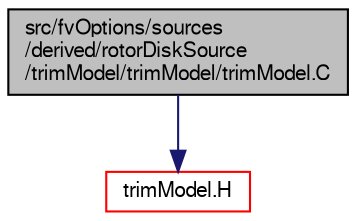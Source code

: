 digraph "src/fvOptions/sources/derived/rotorDiskSource/trimModel/trimModel/trimModel.C"
{
  bgcolor="transparent";
  edge [fontname="FreeSans",fontsize="10",labelfontname="FreeSans",labelfontsize="10"];
  node [fontname="FreeSans",fontsize="10",shape=record];
  Node0 [label="src/fvOptions/sources\l/derived/rotorDiskSource\l/trimModel/trimModel/trimModel.C",height=0.2,width=0.4,color="black", fillcolor="grey75", style="filled", fontcolor="black"];
  Node0 -> Node1 [color="midnightblue",fontsize="10",style="solid",fontname="FreeSans"];
  Node1 [label="trimModel.H",height=0.2,width=0.4,color="red",URL="$a04739.html"];
}
